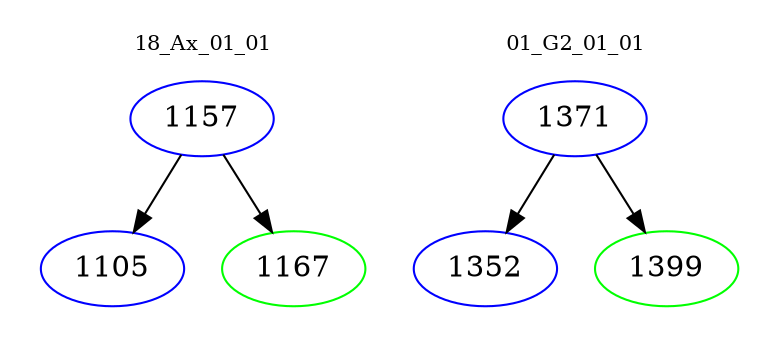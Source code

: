 digraph{
subgraph cluster_0 {
color = white
label = "18_Ax_01_01";
fontsize=10;
T0_1157 [label="1157", color="blue"]
T0_1157 -> T0_1105 [color="black"]
T0_1105 [label="1105", color="blue"]
T0_1157 -> T0_1167 [color="black"]
T0_1167 [label="1167", color="green"]
}
subgraph cluster_1 {
color = white
label = "01_G2_01_01";
fontsize=10;
T1_1371 [label="1371", color="blue"]
T1_1371 -> T1_1352 [color="black"]
T1_1352 [label="1352", color="blue"]
T1_1371 -> T1_1399 [color="black"]
T1_1399 [label="1399", color="green"]
}
}
